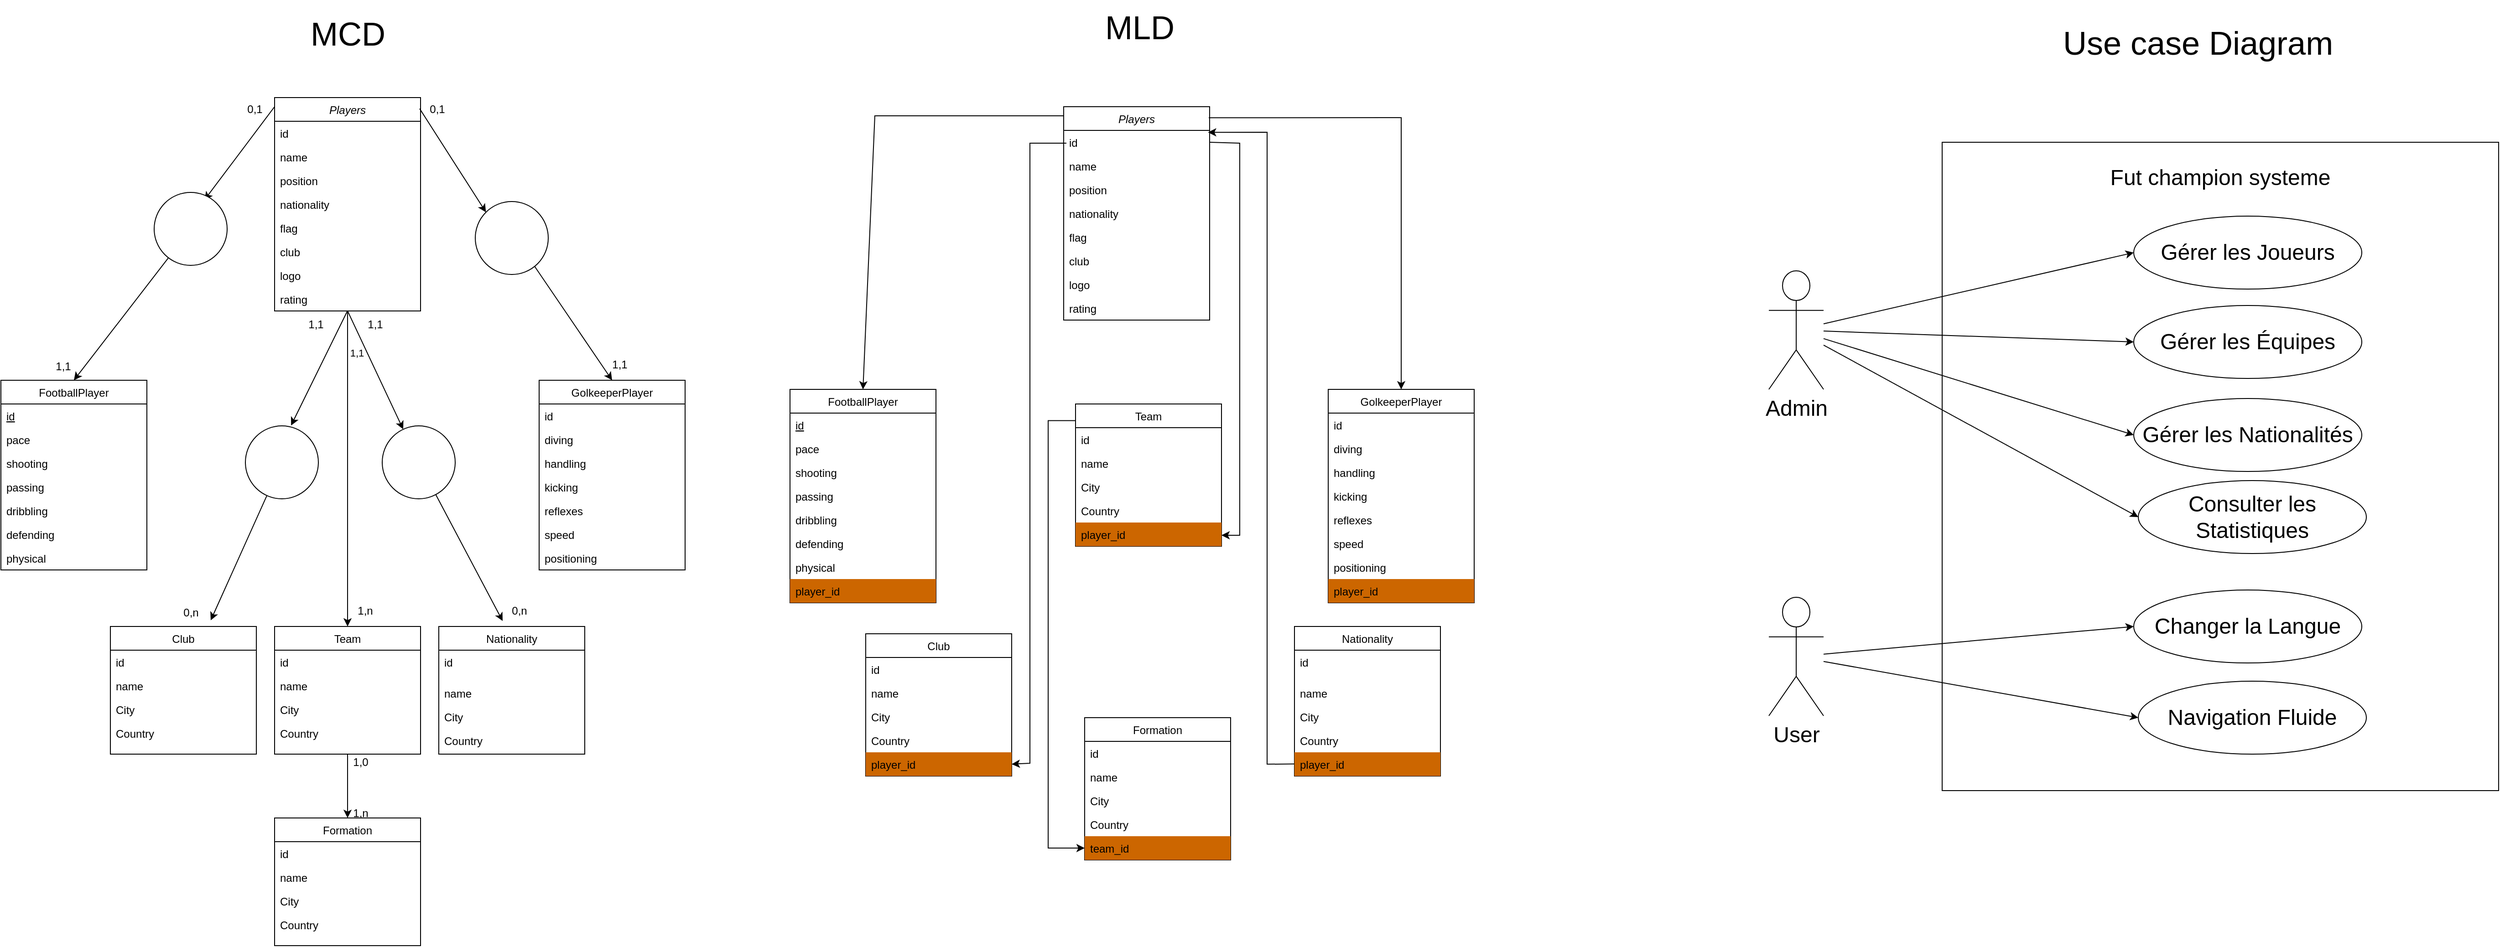<mxfile version="25.0.3" pages="3">
  <diagram id="C5RBs43oDa-KdzZeNtuy" name="Page-1">
    <mxGraphModel dx="2271" dy="844" grid="1" gridSize="10" guides="1" tooltips="1" connect="1" arrows="1" fold="1" page="1" pageScale="1" pageWidth="827" pageHeight="1169" math="0" shadow="0">
      <root>
        <mxCell id="WIyWlLk6GJQsqaUBKTNV-0" />
        <mxCell id="WIyWlLk6GJQsqaUBKTNV-1" parent="WIyWlLk6GJQsqaUBKTNV-0" />
        <mxCell id="zkfFHV4jXpPFQw0GAbJ--0" value="Players" style="swimlane;fontStyle=2;align=center;verticalAlign=top;childLayout=stackLayout;horizontal=1;startSize=26;horizontalStack=0;resizeParent=1;resizeLast=0;collapsible=1;marginBottom=0;rounded=0;shadow=0;strokeWidth=1;" parent="WIyWlLk6GJQsqaUBKTNV-1" vertex="1">
          <mxGeometry x="-488" y="110" width="160" height="234" as="geometry">
            <mxRectangle x="230" y="140" width="160" height="26" as="alternateBounds" />
          </mxGeometry>
        </mxCell>
        <mxCell id="zkfFHV4jXpPFQw0GAbJ--5" value="id" style="text;align=left;verticalAlign=top;spacingLeft=4;spacingRight=4;overflow=hidden;rotatable=0;points=[[0,0.5],[1,0.5]];portConstraint=eastwest;" parent="zkfFHV4jXpPFQw0GAbJ--0" vertex="1">
          <mxGeometry y="26" width="160" height="26" as="geometry" />
        </mxCell>
        <mxCell id="zkfFHV4jXpPFQw0GAbJ--1" value="name" style="text;align=left;verticalAlign=top;spacingLeft=4;spacingRight=4;overflow=hidden;rotatable=0;points=[[0,0.5],[1,0.5]];portConstraint=eastwest;" parent="zkfFHV4jXpPFQw0GAbJ--0" vertex="1">
          <mxGeometry y="52" width="160" height="26" as="geometry" />
        </mxCell>
        <mxCell id="J0uEEC9_eExeCqjx7-ZQ-7" value="position" style="text;align=left;verticalAlign=top;spacingLeft=4;spacingRight=4;overflow=hidden;rotatable=0;points=[[0,0.5],[1,0.5]];portConstraint=eastwest;rounded=0;shadow=0;html=0;" parent="zkfFHV4jXpPFQw0GAbJ--0" vertex="1">
          <mxGeometry y="78" width="160" height="26" as="geometry" />
        </mxCell>
        <mxCell id="zkfFHV4jXpPFQw0GAbJ--3" value="nationality" style="text;align=left;verticalAlign=top;spacingLeft=4;spacingRight=4;overflow=hidden;rotatable=0;points=[[0,0.5],[1,0.5]];portConstraint=eastwest;rounded=0;shadow=0;html=0;" parent="zkfFHV4jXpPFQw0GAbJ--0" vertex="1">
          <mxGeometry y="104" width="160" height="26" as="geometry" />
        </mxCell>
        <mxCell id="J0uEEC9_eExeCqjx7-ZQ-0" value="flag" style="text;align=left;verticalAlign=top;spacingLeft=4;spacingRight=4;overflow=hidden;rotatable=0;points=[[0,0.5],[1,0.5]];portConstraint=eastwest;rounded=0;shadow=0;html=0;" parent="zkfFHV4jXpPFQw0GAbJ--0" vertex="1">
          <mxGeometry y="130" width="160" height="26" as="geometry" />
        </mxCell>
        <mxCell id="J0uEEC9_eExeCqjx7-ZQ-6" value="club" style="text;align=left;verticalAlign=top;spacingLeft=4;spacingRight=4;overflow=hidden;rotatable=0;points=[[0,0.5],[1,0.5]];portConstraint=eastwest;rounded=0;shadow=0;html=0;" parent="zkfFHV4jXpPFQw0GAbJ--0" vertex="1">
          <mxGeometry y="156" width="160" height="26" as="geometry" />
        </mxCell>
        <mxCell id="J0uEEC9_eExeCqjx7-ZQ-5" value="logo" style="text;align=left;verticalAlign=top;spacingLeft=4;spacingRight=4;overflow=hidden;rotatable=0;points=[[0,0.5],[1,0.5]];portConstraint=eastwest;rounded=0;shadow=0;html=0;" parent="zkfFHV4jXpPFQw0GAbJ--0" vertex="1">
          <mxGeometry y="182" width="160" height="26" as="geometry" />
        </mxCell>
        <mxCell id="J0uEEC9_eExeCqjx7-ZQ-4" value="rating" style="text;align=left;verticalAlign=top;spacingLeft=4;spacingRight=4;overflow=hidden;rotatable=0;points=[[0,0.5],[1,0.5]];portConstraint=eastwest;rounded=0;shadow=0;html=0;" parent="zkfFHV4jXpPFQw0GAbJ--0" vertex="1">
          <mxGeometry y="208" width="160" height="26" as="geometry" />
        </mxCell>
        <mxCell id="zkfFHV4jXpPFQw0GAbJ--6" value="FootballPlayer" style="swimlane;fontStyle=0;align=center;verticalAlign=top;childLayout=stackLayout;horizontal=1;startSize=26;horizontalStack=0;resizeParent=1;resizeLast=0;collapsible=1;marginBottom=0;rounded=0;shadow=0;strokeWidth=1;" parent="WIyWlLk6GJQsqaUBKTNV-1" vertex="1">
          <mxGeometry x="-788" y="420" width="160" height="208" as="geometry">
            <mxRectangle x="130" y="380" width="160" height="26" as="alternateBounds" />
          </mxGeometry>
        </mxCell>
        <mxCell id="zkfFHV4jXpPFQw0GAbJ--10" value="id" style="text;align=left;verticalAlign=top;spacingLeft=4;spacingRight=4;overflow=hidden;rotatable=0;points=[[0,0.5],[1,0.5]];portConstraint=eastwest;fontStyle=4" parent="zkfFHV4jXpPFQw0GAbJ--6" vertex="1">
          <mxGeometry y="26" width="160" height="26" as="geometry" />
        </mxCell>
        <mxCell id="zkfFHV4jXpPFQw0GAbJ--7" value="pace" style="text;align=left;verticalAlign=top;spacingLeft=4;spacingRight=4;overflow=hidden;rotatable=0;points=[[0,0.5],[1,0.5]];portConstraint=eastwest;" parent="zkfFHV4jXpPFQw0GAbJ--6" vertex="1">
          <mxGeometry y="52" width="160" height="26" as="geometry" />
        </mxCell>
        <mxCell id="zkfFHV4jXpPFQw0GAbJ--8" value="shooting" style="text;align=left;verticalAlign=top;spacingLeft=4;spacingRight=4;overflow=hidden;rotatable=0;points=[[0,0.5],[1,0.5]];portConstraint=eastwest;rounded=0;shadow=0;html=0;" parent="zkfFHV4jXpPFQw0GAbJ--6" vertex="1">
          <mxGeometry y="78" width="160" height="26" as="geometry" />
        </mxCell>
        <mxCell id="zkfFHV4jXpPFQw0GAbJ--11" value="passing" style="text;align=left;verticalAlign=top;spacingLeft=4;spacingRight=4;overflow=hidden;rotatable=0;points=[[0,0.5],[1,0.5]];portConstraint=eastwest;" parent="zkfFHV4jXpPFQw0GAbJ--6" vertex="1">
          <mxGeometry y="104" width="160" height="26" as="geometry" />
        </mxCell>
        <mxCell id="J0uEEC9_eExeCqjx7-ZQ-12" value="dribbling" style="text;align=left;verticalAlign=top;spacingLeft=4;spacingRight=4;overflow=hidden;rotatable=0;points=[[0,0.5],[1,0.5]];portConstraint=eastwest;" parent="zkfFHV4jXpPFQw0GAbJ--6" vertex="1">
          <mxGeometry y="130" width="160" height="26" as="geometry" />
        </mxCell>
        <mxCell id="J0uEEC9_eExeCqjx7-ZQ-13" value="defending" style="text;align=left;verticalAlign=top;spacingLeft=4;spacingRight=4;overflow=hidden;rotatable=0;points=[[0,0.5],[1,0.5]];portConstraint=eastwest;" parent="zkfFHV4jXpPFQw0GAbJ--6" vertex="1">
          <mxGeometry y="156" width="160" height="26" as="geometry" />
        </mxCell>
        <mxCell id="J0uEEC9_eExeCqjx7-ZQ-14" value="physical" style="text;align=left;verticalAlign=top;spacingLeft=4;spacingRight=4;overflow=hidden;rotatable=0;points=[[0,0.5],[1,0.5]];portConstraint=eastwest;" parent="zkfFHV4jXpPFQw0GAbJ--6" vertex="1">
          <mxGeometry y="182" width="160" height="26" as="geometry" />
        </mxCell>
        <mxCell id="zkfFHV4jXpPFQw0GAbJ--13" value="GolkeeperPlayer" style="swimlane;fontStyle=0;align=center;verticalAlign=top;childLayout=stackLayout;horizontal=1;startSize=26;horizontalStack=0;resizeParent=1;resizeLast=0;collapsible=1;marginBottom=0;rounded=0;shadow=0;strokeWidth=1;" parent="WIyWlLk6GJQsqaUBKTNV-1" vertex="1">
          <mxGeometry x="-198" y="420" width="160" height="208" as="geometry">
            <mxRectangle x="340" y="380" width="170" height="26" as="alternateBounds" />
          </mxGeometry>
        </mxCell>
        <mxCell id="zkfFHV4jXpPFQw0GAbJ--14" value="id" style="text;align=left;verticalAlign=top;spacingLeft=4;spacingRight=4;overflow=hidden;rotatable=0;points=[[0,0.5],[1,0.5]];portConstraint=eastwest;" parent="zkfFHV4jXpPFQw0GAbJ--13" vertex="1">
          <mxGeometry y="26" width="160" height="26" as="geometry" />
        </mxCell>
        <mxCell id="J0uEEC9_eExeCqjx7-ZQ-3" value="diving" style="text;align=left;verticalAlign=top;spacingLeft=4;spacingRight=4;overflow=hidden;rotatable=0;points=[[0,0.5],[1,0.5]];portConstraint=eastwest;rounded=0;shadow=0;html=0;" parent="zkfFHV4jXpPFQw0GAbJ--13" vertex="1">
          <mxGeometry y="52" width="160" height="26" as="geometry" />
        </mxCell>
        <mxCell id="J0uEEC9_eExeCqjx7-ZQ-2" value="handling" style="text;align=left;verticalAlign=top;spacingLeft=4;spacingRight=4;overflow=hidden;rotatable=0;points=[[0,0.5],[1,0.5]];portConstraint=eastwest;rounded=0;shadow=0;html=0;" parent="zkfFHV4jXpPFQw0GAbJ--13" vertex="1">
          <mxGeometry y="78" width="160" height="26" as="geometry" />
        </mxCell>
        <mxCell id="J0uEEC9_eExeCqjx7-ZQ-1" value="kicking" style="text;align=left;verticalAlign=top;spacingLeft=4;spacingRight=4;overflow=hidden;rotatable=0;points=[[0,0.5],[1,0.5]];portConstraint=eastwest;rounded=0;shadow=0;html=0;" parent="zkfFHV4jXpPFQw0GAbJ--13" vertex="1">
          <mxGeometry y="104" width="160" height="26" as="geometry" />
        </mxCell>
        <mxCell id="J0uEEC9_eExeCqjx7-ZQ-9" value="reflexes" style="text;align=left;verticalAlign=top;spacingLeft=4;spacingRight=4;overflow=hidden;rotatable=0;points=[[0,0.5],[1,0.5]];portConstraint=eastwest;rounded=0;shadow=0;html=0;" parent="zkfFHV4jXpPFQw0GAbJ--13" vertex="1">
          <mxGeometry y="130" width="160" height="26" as="geometry" />
        </mxCell>
        <mxCell id="J0uEEC9_eExeCqjx7-ZQ-10" value="speed" style="text;align=left;verticalAlign=top;spacingLeft=4;spacingRight=4;overflow=hidden;rotatable=0;points=[[0,0.5],[1,0.5]];portConstraint=eastwest;rounded=0;shadow=0;html=0;" parent="zkfFHV4jXpPFQw0GAbJ--13" vertex="1">
          <mxGeometry y="156" width="160" height="26" as="geometry" />
        </mxCell>
        <mxCell id="J0uEEC9_eExeCqjx7-ZQ-11" value="positioning" style="text;align=left;verticalAlign=top;spacingLeft=4;spacingRight=4;overflow=hidden;rotatable=0;points=[[0,0.5],[1,0.5]];portConstraint=eastwest;rounded=0;shadow=0;html=0;" parent="zkfFHV4jXpPFQw0GAbJ--13" vertex="1">
          <mxGeometry y="182" width="160" height="26" as="geometry" />
        </mxCell>
        <mxCell id="zkfFHV4jXpPFQw0GAbJ--17" value="Club" style="swimlane;fontStyle=0;align=center;verticalAlign=top;childLayout=stackLayout;horizontal=1;startSize=26;horizontalStack=0;resizeParent=1;resizeLast=0;collapsible=1;marginBottom=0;rounded=0;shadow=0;strokeWidth=1;" parent="WIyWlLk6GJQsqaUBKTNV-1" vertex="1">
          <mxGeometry x="-668" y="690" width="160" height="140" as="geometry">
            <mxRectangle x="550" y="140" width="160" height="26" as="alternateBounds" />
          </mxGeometry>
        </mxCell>
        <mxCell id="zkfFHV4jXpPFQw0GAbJ--18" value="id" style="text;align=left;verticalAlign=top;spacingLeft=4;spacingRight=4;overflow=hidden;rotatable=0;points=[[0,0.5],[1,0.5]];portConstraint=eastwest;" parent="zkfFHV4jXpPFQw0GAbJ--17" vertex="1">
          <mxGeometry y="26" width="160" height="26" as="geometry" />
        </mxCell>
        <mxCell id="zkfFHV4jXpPFQw0GAbJ--20" value="name" style="text;align=left;verticalAlign=top;spacingLeft=4;spacingRight=4;overflow=hidden;rotatable=0;points=[[0,0.5],[1,0.5]];portConstraint=eastwest;rounded=0;shadow=0;html=0;" parent="zkfFHV4jXpPFQw0GAbJ--17" vertex="1">
          <mxGeometry y="52" width="160" height="26" as="geometry" />
        </mxCell>
        <mxCell id="zkfFHV4jXpPFQw0GAbJ--19" value="City" style="text;align=left;verticalAlign=top;spacingLeft=4;spacingRight=4;overflow=hidden;rotatable=0;points=[[0,0.5],[1,0.5]];portConstraint=eastwest;rounded=0;shadow=0;html=0;" parent="zkfFHV4jXpPFQw0GAbJ--17" vertex="1">
          <mxGeometry y="78" width="160" height="26" as="geometry" />
        </mxCell>
        <mxCell id="zkfFHV4jXpPFQw0GAbJ--22" value="Country" style="text;align=left;verticalAlign=top;spacingLeft=4;spacingRight=4;overflow=hidden;rotatable=0;points=[[0,0.5],[1,0.5]];portConstraint=eastwest;rounded=0;shadow=0;html=0;" parent="zkfFHV4jXpPFQw0GAbJ--17" vertex="1">
          <mxGeometry y="104" width="160" height="26" as="geometry" />
        </mxCell>
        <mxCell id="J0uEEC9_eExeCqjx7-ZQ-16" value="Nationality" style="swimlane;fontStyle=0;align=center;verticalAlign=top;childLayout=stackLayout;horizontal=1;startSize=26;horizontalStack=0;resizeParent=1;resizeLast=0;collapsible=1;marginBottom=0;rounded=0;shadow=0;strokeWidth=1;" parent="WIyWlLk6GJQsqaUBKTNV-1" vertex="1">
          <mxGeometry x="-308" y="690" width="160" height="140" as="geometry">
            <mxRectangle x="550" y="140" width="160" height="26" as="alternateBounds" />
          </mxGeometry>
        </mxCell>
        <mxCell id="J0uEEC9_eExeCqjx7-ZQ-17" value="id" style="text;align=left;verticalAlign=top;spacingLeft=4;spacingRight=4;overflow=hidden;rotatable=0;points=[[0,0.5],[1,0.5]];portConstraint=eastwest;" parent="J0uEEC9_eExeCqjx7-ZQ-16" vertex="1">
          <mxGeometry y="26" width="160" height="34" as="geometry" />
        </mxCell>
        <mxCell id="J0uEEC9_eExeCqjx7-ZQ-18" value="name" style="text;align=left;verticalAlign=top;spacingLeft=4;spacingRight=4;overflow=hidden;rotatable=0;points=[[0,0.5],[1,0.5]];portConstraint=eastwest;rounded=0;shadow=0;html=0;" parent="J0uEEC9_eExeCqjx7-ZQ-16" vertex="1">
          <mxGeometry y="60" width="160" height="26" as="geometry" />
        </mxCell>
        <mxCell id="J0uEEC9_eExeCqjx7-ZQ-19" value="City" style="text;align=left;verticalAlign=top;spacingLeft=4;spacingRight=4;overflow=hidden;rotatable=0;points=[[0,0.5],[1,0.5]];portConstraint=eastwest;rounded=0;shadow=0;html=0;" parent="J0uEEC9_eExeCqjx7-ZQ-16" vertex="1">
          <mxGeometry y="86" width="160" height="26" as="geometry" />
        </mxCell>
        <mxCell id="J0uEEC9_eExeCqjx7-ZQ-20" value="Country" style="text;align=left;verticalAlign=top;spacingLeft=4;spacingRight=4;overflow=hidden;rotatable=0;points=[[0,0.5],[1,0.5]];portConstraint=eastwest;rounded=0;shadow=0;html=0;" parent="J0uEEC9_eExeCqjx7-ZQ-16" vertex="1">
          <mxGeometry y="112" width="160" height="26" as="geometry" />
        </mxCell>
        <mxCell id="J0uEEC9_eExeCqjx7-ZQ-32" style="edgeStyle=orthogonalEdgeStyle;rounded=0;orthogonalLoop=1;jettySize=auto;html=1;exitX=0.5;exitY=1;exitDx=0;exitDy=0;entryX=0.5;entryY=0;entryDx=0;entryDy=0;" parent="WIyWlLk6GJQsqaUBKTNV-1" source="J0uEEC9_eExeCqjx7-ZQ-21" target="J0uEEC9_eExeCqjx7-ZQ-26" edge="1">
          <mxGeometry relative="1" as="geometry" />
        </mxCell>
        <mxCell id="J0uEEC9_eExeCqjx7-ZQ-21" value="Team" style="swimlane;fontStyle=0;align=center;verticalAlign=top;childLayout=stackLayout;horizontal=1;startSize=26;horizontalStack=0;resizeParent=1;resizeLast=0;collapsible=1;marginBottom=0;rounded=0;shadow=0;strokeWidth=1;" parent="WIyWlLk6GJQsqaUBKTNV-1" vertex="1">
          <mxGeometry x="-488" y="690" width="160" height="140" as="geometry">
            <mxRectangle x="550" y="140" width="160" height="26" as="alternateBounds" />
          </mxGeometry>
        </mxCell>
        <mxCell id="J0uEEC9_eExeCqjx7-ZQ-22" value="id" style="text;align=left;verticalAlign=top;spacingLeft=4;spacingRight=4;overflow=hidden;rotatable=0;points=[[0,0.5],[1,0.5]];portConstraint=eastwest;" parent="J0uEEC9_eExeCqjx7-ZQ-21" vertex="1">
          <mxGeometry y="26" width="160" height="26" as="geometry" />
        </mxCell>
        <mxCell id="J0uEEC9_eExeCqjx7-ZQ-23" value="name" style="text;align=left;verticalAlign=top;spacingLeft=4;spacingRight=4;overflow=hidden;rotatable=0;points=[[0,0.5],[1,0.5]];portConstraint=eastwest;rounded=0;shadow=0;html=0;" parent="J0uEEC9_eExeCqjx7-ZQ-21" vertex="1">
          <mxGeometry y="52" width="160" height="26" as="geometry" />
        </mxCell>
        <mxCell id="J0uEEC9_eExeCqjx7-ZQ-24" value="City" style="text;align=left;verticalAlign=top;spacingLeft=4;spacingRight=4;overflow=hidden;rotatable=0;points=[[0,0.5],[1,0.5]];portConstraint=eastwest;rounded=0;shadow=0;html=0;" parent="J0uEEC9_eExeCqjx7-ZQ-21" vertex="1">
          <mxGeometry y="78" width="160" height="26" as="geometry" />
        </mxCell>
        <mxCell id="J0uEEC9_eExeCqjx7-ZQ-25" value="Country" style="text;align=left;verticalAlign=top;spacingLeft=4;spacingRight=4;overflow=hidden;rotatable=0;points=[[0,0.5],[1,0.5]];portConstraint=eastwest;rounded=0;shadow=0;html=0;" parent="J0uEEC9_eExeCqjx7-ZQ-21" vertex="1">
          <mxGeometry y="104" width="160" height="26" as="geometry" />
        </mxCell>
        <mxCell id="J0uEEC9_eExeCqjx7-ZQ-26" value="Formation" style="swimlane;fontStyle=0;align=center;verticalAlign=top;childLayout=stackLayout;horizontal=1;startSize=26;horizontalStack=0;resizeParent=1;resizeLast=0;collapsible=1;marginBottom=0;rounded=0;shadow=0;strokeWidth=1;" parent="WIyWlLk6GJQsqaUBKTNV-1" vertex="1">
          <mxGeometry x="-488" y="900" width="160" height="140" as="geometry">
            <mxRectangle x="550" y="140" width="160" height="26" as="alternateBounds" />
          </mxGeometry>
        </mxCell>
        <mxCell id="J0uEEC9_eExeCqjx7-ZQ-27" value="id" style="text;align=left;verticalAlign=top;spacingLeft=4;spacingRight=4;overflow=hidden;rotatable=0;points=[[0,0.5],[1,0.5]];portConstraint=eastwest;" parent="J0uEEC9_eExeCqjx7-ZQ-26" vertex="1">
          <mxGeometry y="26" width="160" height="26" as="geometry" />
        </mxCell>
        <mxCell id="J0uEEC9_eExeCqjx7-ZQ-28" value="name" style="text;align=left;verticalAlign=top;spacingLeft=4;spacingRight=4;overflow=hidden;rotatable=0;points=[[0,0.5],[1,0.5]];portConstraint=eastwest;rounded=0;shadow=0;html=0;" parent="J0uEEC9_eExeCqjx7-ZQ-26" vertex="1">
          <mxGeometry y="52" width="160" height="26" as="geometry" />
        </mxCell>
        <mxCell id="J0uEEC9_eExeCqjx7-ZQ-29" value="City" style="text;align=left;verticalAlign=top;spacingLeft=4;spacingRight=4;overflow=hidden;rotatable=0;points=[[0,0.5],[1,0.5]];portConstraint=eastwest;rounded=0;shadow=0;html=0;" parent="J0uEEC9_eExeCqjx7-ZQ-26" vertex="1">
          <mxGeometry y="78" width="160" height="26" as="geometry" />
        </mxCell>
        <mxCell id="J0uEEC9_eExeCqjx7-ZQ-30" value="Country" style="text;align=left;verticalAlign=top;spacingLeft=4;spacingRight=4;overflow=hidden;rotatable=0;points=[[0,0.5],[1,0.5]];portConstraint=eastwest;rounded=0;shadow=0;html=0;" parent="J0uEEC9_eExeCqjx7-ZQ-26" vertex="1">
          <mxGeometry y="104" width="160" height="26" as="geometry" />
        </mxCell>
        <mxCell id="J0uEEC9_eExeCqjx7-ZQ-42" value="" style="edgeStyle=none;orthogonalLoop=1;jettySize=auto;html=1;rounded=0;exitX=0.5;exitY=1;exitDx=0;exitDy=0;entryX=0.5;entryY=0;entryDx=0;entryDy=0;" parent="WIyWlLk6GJQsqaUBKTNV-1" source="zkfFHV4jXpPFQw0GAbJ--0" target="J0uEEC9_eExeCqjx7-ZQ-21" edge="1">
          <mxGeometry width="80" relative="1" as="geometry">
            <mxPoint x="-328" y="370" as="sourcePoint" />
            <mxPoint x="-248" y="370" as="targetPoint" />
            <Array as="points">
              <mxPoint x="-408" y="500" />
            </Array>
          </mxGeometry>
        </mxCell>
        <mxCell id="J0uEEC9_eExeCqjx7-ZQ-194" value="1,1" style="edgeLabel;html=1;align=center;verticalAlign=middle;resizable=0;points=[];" parent="J0uEEC9_eExeCqjx7-ZQ-42" vertex="1" connectable="0">
          <mxGeometry x="-0.747" y="5" relative="1" as="geometry">
            <mxPoint x="5" y="2" as="offset" />
          </mxGeometry>
        </mxCell>
        <mxCell id="J0uEEC9_eExeCqjx7-ZQ-43" value="" style="edgeStyle=none;orthogonalLoop=1;jettySize=auto;html=1;rounded=0;entryX=0.5;entryY=0;entryDx=0;entryDy=0;" parent="WIyWlLk6GJQsqaUBKTNV-1" source="J0uEEC9_eExeCqjx7-ZQ-104" edge="1">
          <mxGeometry width="80" relative="1" as="geometry">
            <mxPoint x="-408" y="344" as="sourcePoint" />
            <mxPoint x="-238.0" y="684" as="targetPoint" />
            <Array as="points" />
          </mxGeometry>
        </mxCell>
        <mxCell id="J0uEEC9_eExeCqjx7-ZQ-44" value="" style="edgeStyle=none;orthogonalLoop=1;jettySize=auto;html=1;rounded=0;entryX=0.626;entryY=-0.005;entryDx=0;entryDy=0;entryPerimeter=0;" parent="WIyWlLk6GJQsqaUBKTNV-1" source="J0uEEC9_eExeCqjx7-ZQ-106" edge="1">
          <mxGeometry width="80" relative="1" as="geometry">
            <mxPoint x="-408.16" y="344" as="sourcePoint" />
            <mxPoint x="-558.0" y="683.3" as="targetPoint" />
            <Array as="points" />
          </mxGeometry>
        </mxCell>
        <mxCell id="J0uEEC9_eExeCqjx7-ZQ-45" value="" style="edgeStyle=none;orthogonalLoop=1;jettySize=auto;html=1;rounded=0;entryX=0.5;entryY=0;entryDx=0;entryDy=0;" parent="WIyWlLk6GJQsqaUBKTNV-1" target="zkfFHV4jXpPFQw0GAbJ--13" edge="1">
          <mxGeometry width="80" relative="1" as="geometry">
            <mxPoint x="-220" y="270" as="sourcePoint" />
            <mxPoint x="-388" y="710" as="targetPoint" />
            <Array as="points" />
          </mxGeometry>
        </mxCell>
        <mxCell id="J0uEEC9_eExeCqjx7-ZQ-46" value="" style="edgeStyle=none;orthogonalLoop=1;jettySize=auto;html=1;rounded=0;entryX=0.5;entryY=0;entryDx=0;entryDy=0;" parent="WIyWlLk6GJQsqaUBKTNV-1" source="J0uEEC9_eExeCqjx7-ZQ-102" target="zkfFHV4jXpPFQw0GAbJ--6" edge="1">
          <mxGeometry width="80" relative="1" as="geometry">
            <mxPoint x="-488" y="120" as="sourcePoint" />
            <mxPoint x="-548.0" y="693.3" as="targetPoint" />
            <Array as="points" />
          </mxGeometry>
        </mxCell>
        <mxCell id="J0uEEC9_eExeCqjx7-ZQ-47" value="&lt;font style=&quot;font-size: 36px;&quot;&gt;MCD&lt;/font&gt;" style="text;html=1;align=center;verticalAlign=middle;resizable=0;points=[];autosize=1;strokeColor=none;fillColor=none;" parent="WIyWlLk6GJQsqaUBKTNV-1" vertex="1">
          <mxGeometry x="-463" y="10" width="110" height="60" as="geometry" />
        </mxCell>
        <mxCell id="J0uEEC9_eExeCqjx7-ZQ-48" value="Players" style="swimlane;fontStyle=2;align=center;verticalAlign=top;childLayout=stackLayout;horizontal=1;startSize=26;horizontalStack=0;resizeParent=1;resizeLast=0;collapsible=1;marginBottom=0;rounded=0;shadow=0;strokeWidth=1;" parent="WIyWlLk6GJQsqaUBKTNV-1" vertex="1">
          <mxGeometry x="377" y="120" width="160" height="234" as="geometry">
            <mxRectangle x="230" y="140" width="160" height="26" as="alternateBounds" />
          </mxGeometry>
        </mxCell>
        <mxCell id="J0uEEC9_eExeCqjx7-ZQ-49" value="id" style="text;align=left;verticalAlign=top;spacingLeft=4;spacingRight=4;overflow=hidden;rotatable=0;points=[[0,0.5],[1,0.5]];portConstraint=eastwest;" parent="J0uEEC9_eExeCqjx7-ZQ-48" vertex="1">
          <mxGeometry y="26" width="160" height="26" as="geometry" />
        </mxCell>
        <mxCell id="J0uEEC9_eExeCqjx7-ZQ-50" value="name" style="text;align=left;verticalAlign=top;spacingLeft=4;spacingRight=4;overflow=hidden;rotatable=0;points=[[0,0.5],[1,0.5]];portConstraint=eastwest;" parent="J0uEEC9_eExeCqjx7-ZQ-48" vertex="1">
          <mxGeometry y="52" width="160" height="26" as="geometry" />
        </mxCell>
        <mxCell id="J0uEEC9_eExeCqjx7-ZQ-51" value="position" style="text;align=left;verticalAlign=top;spacingLeft=4;spacingRight=4;overflow=hidden;rotatable=0;points=[[0,0.5],[1,0.5]];portConstraint=eastwest;rounded=0;shadow=0;html=0;" parent="J0uEEC9_eExeCqjx7-ZQ-48" vertex="1">
          <mxGeometry y="78" width="160" height="26" as="geometry" />
        </mxCell>
        <mxCell id="J0uEEC9_eExeCqjx7-ZQ-52" value="nationality" style="text;align=left;verticalAlign=top;spacingLeft=4;spacingRight=4;overflow=hidden;rotatable=0;points=[[0,0.5],[1,0.5]];portConstraint=eastwest;rounded=0;shadow=0;html=0;" parent="J0uEEC9_eExeCqjx7-ZQ-48" vertex="1">
          <mxGeometry y="104" width="160" height="26" as="geometry" />
        </mxCell>
        <mxCell id="J0uEEC9_eExeCqjx7-ZQ-53" value="flag" style="text;align=left;verticalAlign=top;spacingLeft=4;spacingRight=4;overflow=hidden;rotatable=0;points=[[0,0.5],[1,0.5]];portConstraint=eastwest;rounded=0;shadow=0;html=0;" parent="J0uEEC9_eExeCqjx7-ZQ-48" vertex="1">
          <mxGeometry y="130" width="160" height="26" as="geometry" />
        </mxCell>
        <mxCell id="J0uEEC9_eExeCqjx7-ZQ-54" value="club" style="text;align=left;verticalAlign=top;spacingLeft=4;spacingRight=4;overflow=hidden;rotatable=0;points=[[0,0.5],[1,0.5]];portConstraint=eastwest;rounded=0;shadow=0;html=0;" parent="J0uEEC9_eExeCqjx7-ZQ-48" vertex="1">
          <mxGeometry y="156" width="160" height="26" as="geometry" />
        </mxCell>
        <mxCell id="J0uEEC9_eExeCqjx7-ZQ-55" value="logo" style="text;align=left;verticalAlign=top;spacingLeft=4;spacingRight=4;overflow=hidden;rotatable=0;points=[[0,0.5],[1,0.5]];portConstraint=eastwest;rounded=0;shadow=0;html=0;" parent="J0uEEC9_eExeCqjx7-ZQ-48" vertex="1">
          <mxGeometry y="182" width="160" height="26" as="geometry" />
        </mxCell>
        <mxCell id="J0uEEC9_eExeCqjx7-ZQ-56" value="rating" style="text;align=left;verticalAlign=top;spacingLeft=4;spacingRight=4;overflow=hidden;rotatable=0;points=[[0,0.5],[1,0.5]];portConstraint=eastwest;rounded=0;shadow=0;html=0;" parent="J0uEEC9_eExeCqjx7-ZQ-48" vertex="1">
          <mxGeometry y="208" width="160" height="26" as="geometry" />
        </mxCell>
        <mxCell id="J0uEEC9_eExeCqjx7-ZQ-57" value="FootballPlayer" style="swimlane;fontStyle=0;align=center;verticalAlign=top;childLayout=stackLayout;horizontal=1;startSize=26;horizontalStack=0;resizeParent=1;resizeLast=0;collapsible=1;marginBottom=0;rounded=0;shadow=0;strokeWidth=1;" parent="WIyWlLk6GJQsqaUBKTNV-1" vertex="1">
          <mxGeometry x="77" y="430" width="160" height="234" as="geometry">
            <mxRectangle x="130" y="380" width="160" height="26" as="alternateBounds" />
          </mxGeometry>
        </mxCell>
        <mxCell id="J0uEEC9_eExeCqjx7-ZQ-58" value="id" style="text;align=left;verticalAlign=top;spacingLeft=4;spacingRight=4;overflow=hidden;rotatable=0;points=[[0,0.5],[1,0.5]];portConstraint=eastwest;fontStyle=4" parent="J0uEEC9_eExeCqjx7-ZQ-57" vertex="1">
          <mxGeometry y="26" width="160" height="26" as="geometry" />
        </mxCell>
        <mxCell id="J0uEEC9_eExeCqjx7-ZQ-59" value="pace" style="text;align=left;verticalAlign=top;spacingLeft=4;spacingRight=4;overflow=hidden;rotatable=0;points=[[0,0.5],[1,0.5]];portConstraint=eastwest;" parent="J0uEEC9_eExeCqjx7-ZQ-57" vertex="1">
          <mxGeometry y="52" width="160" height="26" as="geometry" />
        </mxCell>
        <mxCell id="J0uEEC9_eExeCqjx7-ZQ-60" value="shooting" style="text;align=left;verticalAlign=top;spacingLeft=4;spacingRight=4;overflow=hidden;rotatable=0;points=[[0,0.5],[1,0.5]];portConstraint=eastwest;rounded=0;shadow=0;html=0;" parent="J0uEEC9_eExeCqjx7-ZQ-57" vertex="1">
          <mxGeometry y="78" width="160" height="26" as="geometry" />
        </mxCell>
        <mxCell id="J0uEEC9_eExeCqjx7-ZQ-61" value="passing" style="text;align=left;verticalAlign=top;spacingLeft=4;spacingRight=4;overflow=hidden;rotatable=0;points=[[0,0.5],[1,0.5]];portConstraint=eastwest;" parent="J0uEEC9_eExeCqjx7-ZQ-57" vertex="1">
          <mxGeometry y="104" width="160" height="26" as="geometry" />
        </mxCell>
        <mxCell id="J0uEEC9_eExeCqjx7-ZQ-62" value="dribbling" style="text;align=left;verticalAlign=top;spacingLeft=4;spacingRight=4;overflow=hidden;rotatable=0;points=[[0,0.5],[1,0.5]];portConstraint=eastwest;" parent="J0uEEC9_eExeCqjx7-ZQ-57" vertex="1">
          <mxGeometry y="130" width="160" height="26" as="geometry" />
        </mxCell>
        <mxCell id="J0uEEC9_eExeCqjx7-ZQ-63" value="defending" style="text;align=left;verticalAlign=top;spacingLeft=4;spacingRight=4;overflow=hidden;rotatable=0;points=[[0,0.5],[1,0.5]];portConstraint=eastwest;" parent="J0uEEC9_eExeCqjx7-ZQ-57" vertex="1">
          <mxGeometry y="156" width="160" height="26" as="geometry" />
        </mxCell>
        <mxCell id="J0uEEC9_eExeCqjx7-ZQ-64" value="physical" style="text;align=left;verticalAlign=top;spacingLeft=4;spacingRight=4;overflow=hidden;rotatable=0;points=[[0,0.5],[1,0.5]];portConstraint=eastwest;" parent="J0uEEC9_eExeCqjx7-ZQ-57" vertex="1">
          <mxGeometry y="182" width="160" height="26" as="geometry" />
        </mxCell>
        <mxCell id="J0uEEC9_eExeCqjx7-ZQ-117" value="player_id" style="text;align=left;verticalAlign=top;spacingLeft=4;spacingRight=4;overflow=hidden;rotatable=0;points=[[0,0.5],[1,0.5]];portConstraint=eastwest;rounded=0;shadow=0;html=0;fillColor=#CC6600;" parent="J0uEEC9_eExeCqjx7-ZQ-57" vertex="1">
          <mxGeometry y="208" width="160" height="26" as="geometry" />
        </mxCell>
        <mxCell id="J0uEEC9_eExeCqjx7-ZQ-65" value="GolkeeperPlayer" style="swimlane;fontStyle=0;align=center;verticalAlign=top;childLayout=stackLayout;horizontal=1;startSize=26;horizontalStack=0;resizeParent=1;resizeLast=0;collapsible=1;marginBottom=0;rounded=0;shadow=0;strokeWidth=1;" parent="WIyWlLk6GJQsqaUBKTNV-1" vertex="1">
          <mxGeometry x="667" y="430" width="160" height="234" as="geometry">
            <mxRectangle x="340" y="380" width="170" height="26" as="alternateBounds" />
          </mxGeometry>
        </mxCell>
        <mxCell id="J0uEEC9_eExeCqjx7-ZQ-66" value="id" style="text;align=left;verticalAlign=top;spacingLeft=4;spacingRight=4;overflow=hidden;rotatable=0;points=[[0,0.5],[1,0.5]];portConstraint=eastwest;" parent="J0uEEC9_eExeCqjx7-ZQ-65" vertex="1">
          <mxGeometry y="26" width="160" height="26" as="geometry" />
        </mxCell>
        <mxCell id="J0uEEC9_eExeCqjx7-ZQ-67" value="diving" style="text;align=left;verticalAlign=top;spacingLeft=4;spacingRight=4;overflow=hidden;rotatable=0;points=[[0,0.5],[1,0.5]];portConstraint=eastwest;rounded=0;shadow=0;html=0;" parent="J0uEEC9_eExeCqjx7-ZQ-65" vertex="1">
          <mxGeometry y="52" width="160" height="26" as="geometry" />
        </mxCell>
        <mxCell id="J0uEEC9_eExeCqjx7-ZQ-68" value="handling" style="text;align=left;verticalAlign=top;spacingLeft=4;spacingRight=4;overflow=hidden;rotatable=0;points=[[0,0.5],[1,0.5]];portConstraint=eastwest;rounded=0;shadow=0;html=0;" parent="J0uEEC9_eExeCqjx7-ZQ-65" vertex="1">
          <mxGeometry y="78" width="160" height="26" as="geometry" />
        </mxCell>
        <mxCell id="J0uEEC9_eExeCqjx7-ZQ-69" value="kicking" style="text;align=left;verticalAlign=top;spacingLeft=4;spacingRight=4;overflow=hidden;rotatable=0;points=[[0,0.5],[1,0.5]];portConstraint=eastwest;rounded=0;shadow=0;html=0;" parent="J0uEEC9_eExeCqjx7-ZQ-65" vertex="1">
          <mxGeometry y="104" width="160" height="26" as="geometry" />
        </mxCell>
        <mxCell id="J0uEEC9_eExeCqjx7-ZQ-70" value="reflexes" style="text;align=left;verticalAlign=top;spacingLeft=4;spacingRight=4;overflow=hidden;rotatable=0;points=[[0,0.5],[1,0.5]];portConstraint=eastwest;rounded=0;shadow=0;html=0;" parent="J0uEEC9_eExeCqjx7-ZQ-65" vertex="1">
          <mxGeometry y="130" width="160" height="26" as="geometry" />
        </mxCell>
        <mxCell id="J0uEEC9_eExeCqjx7-ZQ-71" value="speed" style="text;align=left;verticalAlign=top;spacingLeft=4;spacingRight=4;overflow=hidden;rotatable=0;points=[[0,0.5],[1,0.5]];portConstraint=eastwest;rounded=0;shadow=0;html=0;" parent="J0uEEC9_eExeCqjx7-ZQ-65" vertex="1">
          <mxGeometry y="156" width="160" height="26" as="geometry" />
        </mxCell>
        <mxCell id="J0uEEC9_eExeCqjx7-ZQ-72" value="positioning" style="text;align=left;verticalAlign=top;spacingLeft=4;spacingRight=4;overflow=hidden;rotatable=0;points=[[0,0.5],[1,0.5]];portConstraint=eastwest;rounded=0;shadow=0;html=0;" parent="J0uEEC9_eExeCqjx7-ZQ-65" vertex="1">
          <mxGeometry y="182" width="160" height="26" as="geometry" />
        </mxCell>
        <mxCell id="J0uEEC9_eExeCqjx7-ZQ-115" value="player_id" style="text;align=left;verticalAlign=top;spacingLeft=4;spacingRight=4;overflow=hidden;rotatable=0;points=[[0,0.5],[1,0.5]];portConstraint=eastwest;rounded=0;shadow=0;html=0;fillColor=#CC6600;" parent="J0uEEC9_eExeCqjx7-ZQ-65" vertex="1">
          <mxGeometry y="208" width="160" height="26" as="geometry" />
        </mxCell>
        <mxCell id="J0uEEC9_eExeCqjx7-ZQ-73" value="Club" style="swimlane;fontStyle=0;align=center;verticalAlign=top;childLayout=stackLayout;horizontal=1;startSize=26;horizontalStack=0;resizeParent=1;resizeLast=0;collapsible=1;marginBottom=0;rounded=0;shadow=0;strokeWidth=1;" parent="WIyWlLk6GJQsqaUBKTNV-1" vertex="1">
          <mxGeometry x="160" y="698" width="160" height="156" as="geometry">
            <mxRectangle x="550" y="140" width="160" height="26" as="alternateBounds" />
          </mxGeometry>
        </mxCell>
        <mxCell id="J0uEEC9_eExeCqjx7-ZQ-74" value="id" style="text;align=left;verticalAlign=top;spacingLeft=4;spacingRight=4;overflow=hidden;rotatable=0;points=[[0,0.5],[1,0.5]];portConstraint=eastwest;" parent="J0uEEC9_eExeCqjx7-ZQ-73" vertex="1">
          <mxGeometry y="26" width="160" height="26" as="geometry" />
        </mxCell>
        <mxCell id="J0uEEC9_eExeCqjx7-ZQ-75" value="name" style="text;align=left;verticalAlign=top;spacingLeft=4;spacingRight=4;overflow=hidden;rotatable=0;points=[[0,0.5],[1,0.5]];portConstraint=eastwest;rounded=0;shadow=0;html=0;" parent="J0uEEC9_eExeCqjx7-ZQ-73" vertex="1">
          <mxGeometry y="52" width="160" height="26" as="geometry" />
        </mxCell>
        <mxCell id="J0uEEC9_eExeCqjx7-ZQ-76" value="City" style="text;align=left;verticalAlign=top;spacingLeft=4;spacingRight=4;overflow=hidden;rotatable=0;points=[[0,0.5],[1,0.5]];portConstraint=eastwest;rounded=0;shadow=0;html=0;" parent="J0uEEC9_eExeCqjx7-ZQ-73" vertex="1">
          <mxGeometry y="78" width="160" height="26" as="geometry" />
        </mxCell>
        <mxCell id="J0uEEC9_eExeCqjx7-ZQ-77" value="Country" style="text;align=left;verticalAlign=top;spacingLeft=4;spacingRight=4;overflow=hidden;rotatable=0;points=[[0,0.5],[1,0.5]];portConstraint=eastwest;rounded=0;shadow=0;html=0;" parent="J0uEEC9_eExeCqjx7-ZQ-73" vertex="1">
          <mxGeometry y="104" width="160" height="26" as="geometry" />
        </mxCell>
        <mxCell id="J0uEEC9_eExeCqjx7-ZQ-114" value="player_id" style="text;align=left;verticalAlign=top;spacingLeft=4;spacingRight=4;overflow=hidden;rotatable=0;points=[[0,0.5],[1,0.5]];portConstraint=eastwest;rounded=0;shadow=0;html=0;fillColor=#CC6600;" parent="J0uEEC9_eExeCqjx7-ZQ-73" vertex="1">
          <mxGeometry y="130" width="160" height="26" as="geometry" />
        </mxCell>
        <mxCell id="J0uEEC9_eExeCqjx7-ZQ-78" value="Nationality" style="swimlane;fontStyle=0;align=center;verticalAlign=top;childLayout=stackLayout;horizontal=1;startSize=26;horizontalStack=0;resizeParent=1;resizeLast=0;collapsible=1;marginBottom=0;rounded=0;shadow=0;strokeWidth=1;" parent="WIyWlLk6GJQsqaUBKTNV-1" vertex="1">
          <mxGeometry x="630" y="690" width="160" height="164" as="geometry">
            <mxRectangle x="550" y="140" width="160" height="26" as="alternateBounds" />
          </mxGeometry>
        </mxCell>
        <mxCell id="J0uEEC9_eExeCqjx7-ZQ-79" value="id" style="text;align=left;verticalAlign=top;spacingLeft=4;spacingRight=4;overflow=hidden;rotatable=0;points=[[0,0.5],[1,0.5]];portConstraint=eastwest;" parent="J0uEEC9_eExeCqjx7-ZQ-78" vertex="1">
          <mxGeometry y="26" width="160" height="34" as="geometry" />
        </mxCell>
        <mxCell id="J0uEEC9_eExeCqjx7-ZQ-80" value="name" style="text;align=left;verticalAlign=top;spacingLeft=4;spacingRight=4;overflow=hidden;rotatable=0;points=[[0,0.5],[1,0.5]];portConstraint=eastwest;rounded=0;shadow=0;html=0;" parent="J0uEEC9_eExeCqjx7-ZQ-78" vertex="1">
          <mxGeometry y="60" width="160" height="26" as="geometry" />
        </mxCell>
        <mxCell id="J0uEEC9_eExeCqjx7-ZQ-81" value="City" style="text;align=left;verticalAlign=top;spacingLeft=4;spacingRight=4;overflow=hidden;rotatable=0;points=[[0,0.5],[1,0.5]];portConstraint=eastwest;rounded=0;shadow=0;html=0;" parent="J0uEEC9_eExeCqjx7-ZQ-78" vertex="1">
          <mxGeometry y="86" width="160" height="26" as="geometry" />
        </mxCell>
        <mxCell id="J0uEEC9_eExeCqjx7-ZQ-82" value="Country" style="text;align=left;verticalAlign=top;spacingLeft=4;spacingRight=4;overflow=hidden;rotatable=0;points=[[0,0.5],[1,0.5]];portConstraint=eastwest;rounded=0;shadow=0;html=0;" parent="J0uEEC9_eExeCqjx7-ZQ-78" vertex="1">
          <mxGeometry y="112" width="160" height="26" as="geometry" />
        </mxCell>
        <mxCell id="J0uEEC9_eExeCqjx7-ZQ-111" value="player_id" style="text;align=left;verticalAlign=top;spacingLeft=4;spacingRight=4;overflow=hidden;rotatable=0;points=[[0,0.5],[1,0.5]];portConstraint=eastwest;rounded=0;shadow=0;html=0;fillColor=#CC6600;" parent="J0uEEC9_eExeCqjx7-ZQ-78" vertex="1">
          <mxGeometry y="138" width="160" height="26" as="geometry" />
        </mxCell>
        <mxCell id="J0uEEC9_eExeCqjx7-ZQ-83" style="edgeStyle=orthogonalEdgeStyle;rounded=0;orthogonalLoop=1;jettySize=auto;html=1;exitX=0.038;exitY=0.117;exitDx=0;exitDy=0;exitPerimeter=0;entryX=0;entryY=0.5;entryDx=0;entryDy=0;" parent="WIyWlLk6GJQsqaUBKTNV-1" source="J0uEEC9_eExeCqjx7-ZQ-84" target="J0uEEC9_eExeCqjx7-ZQ-119" edge="1">
          <mxGeometry relative="1" as="geometry">
            <mxPoint x="360" y="720" as="sourcePoint" />
            <mxPoint x="370" y="940" as="targetPoint" />
            <Array as="points">
              <mxPoint x="360" y="464" />
              <mxPoint x="360" y="933" />
            </Array>
          </mxGeometry>
        </mxCell>
        <mxCell id="J0uEEC9_eExeCqjx7-ZQ-84" value="Team" style="swimlane;fontStyle=0;align=center;verticalAlign=top;childLayout=stackLayout;horizontal=1;startSize=26;horizontalStack=0;resizeParent=1;resizeLast=0;collapsible=1;marginBottom=0;rounded=0;shadow=0;strokeWidth=1;" parent="WIyWlLk6GJQsqaUBKTNV-1" vertex="1">
          <mxGeometry x="390" y="446" width="160" height="156" as="geometry">
            <mxRectangle x="550" y="140" width="160" height="26" as="alternateBounds" />
          </mxGeometry>
        </mxCell>
        <mxCell id="J0uEEC9_eExeCqjx7-ZQ-85" value="id" style="text;align=left;verticalAlign=top;spacingLeft=4;spacingRight=4;overflow=hidden;rotatable=0;points=[[0,0.5],[1,0.5]];portConstraint=eastwest;" parent="J0uEEC9_eExeCqjx7-ZQ-84" vertex="1">
          <mxGeometry y="26" width="160" height="26" as="geometry" />
        </mxCell>
        <mxCell id="J0uEEC9_eExeCqjx7-ZQ-86" value="name" style="text;align=left;verticalAlign=top;spacingLeft=4;spacingRight=4;overflow=hidden;rotatable=0;points=[[0,0.5],[1,0.5]];portConstraint=eastwest;rounded=0;shadow=0;html=0;" parent="J0uEEC9_eExeCqjx7-ZQ-84" vertex="1">
          <mxGeometry y="52" width="160" height="26" as="geometry" />
        </mxCell>
        <mxCell id="J0uEEC9_eExeCqjx7-ZQ-87" value="City" style="text;align=left;verticalAlign=top;spacingLeft=4;spacingRight=4;overflow=hidden;rotatable=0;points=[[0,0.5],[1,0.5]];portConstraint=eastwest;rounded=0;shadow=0;html=0;" parent="J0uEEC9_eExeCqjx7-ZQ-84" vertex="1">
          <mxGeometry y="78" width="160" height="26" as="geometry" />
        </mxCell>
        <mxCell id="J0uEEC9_eExeCqjx7-ZQ-88" value="Country" style="text;align=left;verticalAlign=top;spacingLeft=4;spacingRight=4;overflow=hidden;rotatable=0;points=[[0,0.5],[1,0.5]];portConstraint=eastwest;rounded=0;shadow=0;html=0;" parent="J0uEEC9_eExeCqjx7-ZQ-84" vertex="1">
          <mxGeometry y="104" width="160" height="26" as="geometry" />
        </mxCell>
        <mxCell id="J0uEEC9_eExeCqjx7-ZQ-113" value="player_id" style="text;align=left;verticalAlign=top;spacingLeft=4;spacingRight=4;overflow=hidden;rotatable=0;points=[[0,0.5],[1,0.5]];portConstraint=eastwest;rounded=0;shadow=0;html=0;fillColor=#CC6600;" parent="J0uEEC9_eExeCqjx7-ZQ-84" vertex="1">
          <mxGeometry y="130" width="160" height="26" as="geometry" />
        </mxCell>
        <mxCell id="J0uEEC9_eExeCqjx7-ZQ-89" value="Formation" style="swimlane;fontStyle=0;align=center;verticalAlign=top;childLayout=stackLayout;horizontal=1;startSize=26;horizontalStack=0;resizeParent=1;resizeLast=0;collapsible=1;marginBottom=0;rounded=0;shadow=0;strokeWidth=1;" parent="WIyWlLk6GJQsqaUBKTNV-1" vertex="1">
          <mxGeometry x="400" y="790" width="160" height="156" as="geometry">
            <mxRectangle x="550" y="140" width="160" height="26" as="alternateBounds" />
          </mxGeometry>
        </mxCell>
        <mxCell id="J0uEEC9_eExeCqjx7-ZQ-90" value="id" style="text;align=left;verticalAlign=top;spacingLeft=4;spacingRight=4;overflow=hidden;rotatable=0;points=[[0,0.5],[1,0.5]];portConstraint=eastwest;" parent="J0uEEC9_eExeCqjx7-ZQ-89" vertex="1">
          <mxGeometry y="26" width="160" height="26" as="geometry" />
        </mxCell>
        <mxCell id="J0uEEC9_eExeCqjx7-ZQ-91" value="name" style="text;align=left;verticalAlign=top;spacingLeft=4;spacingRight=4;overflow=hidden;rotatable=0;points=[[0,0.5],[1,0.5]];portConstraint=eastwest;rounded=0;shadow=0;html=0;" parent="J0uEEC9_eExeCqjx7-ZQ-89" vertex="1">
          <mxGeometry y="52" width="160" height="26" as="geometry" />
        </mxCell>
        <mxCell id="J0uEEC9_eExeCqjx7-ZQ-92" value="City" style="text;align=left;verticalAlign=top;spacingLeft=4;spacingRight=4;overflow=hidden;rotatable=0;points=[[0,0.5],[1,0.5]];portConstraint=eastwest;rounded=0;shadow=0;html=0;" parent="J0uEEC9_eExeCqjx7-ZQ-89" vertex="1">
          <mxGeometry y="78" width="160" height="26" as="geometry" />
        </mxCell>
        <mxCell id="J0uEEC9_eExeCqjx7-ZQ-93" value="Country" style="text;align=left;verticalAlign=top;spacingLeft=4;spacingRight=4;overflow=hidden;rotatable=0;points=[[0,0.5],[1,0.5]];portConstraint=eastwest;rounded=0;shadow=0;html=0;" parent="J0uEEC9_eExeCqjx7-ZQ-89" vertex="1">
          <mxGeometry y="104" width="160" height="26" as="geometry" />
        </mxCell>
        <mxCell id="J0uEEC9_eExeCqjx7-ZQ-119" value="team_id" style="text;align=left;verticalAlign=top;spacingLeft=4;spacingRight=4;overflow=hidden;rotatable=0;points=[[0,0.5],[1,0.5]];portConstraint=eastwest;rounded=0;shadow=0;html=0;fillColor=#CC6600;" parent="J0uEEC9_eExeCqjx7-ZQ-89" vertex="1">
          <mxGeometry y="130" width="160" height="26" as="geometry" />
        </mxCell>
        <mxCell id="J0uEEC9_eExeCqjx7-ZQ-94" value="" style="edgeStyle=none;orthogonalLoop=1;jettySize=auto;html=1;rounded=0;exitX=1;exitY=0.5;exitDx=0;exitDy=0;" parent="WIyWlLk6GJQsqaUBKTNV-1" source="J0uEEC9_eExeCqjx7-ZQ-49" edge="1">
          <mxGeometry width="80" relative="1" as="geometry">
            <mxPoint x="537" y="380" as="sourcePoint" />
            <mxPoint x="550" y="590" as="targetPoint" />
            <Array as="points">
              <mxPoint x="570" y="160" />
              <mxPoint x="570" y="590" />
            </Array>
          </mxGeometry>
        </mxCell>
        <mxCell id="J0uEEC9_eExeCqjx7-ZQ-96" value="" style="edgeStyle=none;orthogonalLoop=1;jettySize=auto;html=1;rounded=0;entryX=1;entryY=0.5;entryDx=0;entryDy=0;" parent="WIyWlLk6GJQsqaUBKTNV-1" target="J0uEEC9_eExeCqjx7-ZQ-114" edge="1">
          <mxGeometry width="80" relative="1" as="geometry">
            <mxPoint x="380" y="160" as="sourcePoint" />
            <mxPoint x="307.0" y="693.3" as="targetPoint" />
            <Array as="points">
              <mxPoint x="340" y="160" />
              <mxPoint x="340" y="360" />
              <mxPoint x="340" y="840" />
            </Array>
          </mxGeometry>
        </mxCell>
        <mxCell id="J0uEEC9_eExeCqjx7-ZQ-97" value="" style="edgeStyle=none;orthogonalLoop=1;jettySize=auto;html=1;rounded=0;exitX=0.994;exitY=0.052;exitDx=0;exitDy=0;entryX=0.5;entryY=0;entryDx=0;entryDy=0;exitPerimeter=0;" parent="WIyWlLk6GJQsqaUBKTNV-1" source="J0uEEC9_eExeCqjx7-ZQ-48" target="J0uEEC9_eExeCqjx7-ZQ-65" edge="1">
          <mxGeometry width="80" relative="1" as="geometry">
            <mxPoint x="477" y="374" as="sourcePoint" />
            <mxPoint x="477" y="720" as="targetPoint" />
            <Array as="points">
              <mxPoint x="747" y="132" />
            </Array>
          </mxGeometry>
        </mxCell>
        <mxCell id="J0uEEC9_eExeCqjx7-ZQ-98" value="" style="edgeStyle=none;orthogonalLoop=1;jettySize=auto;html=1;rounded=0;entryX=0.5;entryY=0;entryDx=0;entryDy=0;" parent="WIyWlLk6GJQsqaUBKTNV-1" target="J0uEEC9_eExeCqjx7-ZQ-57" edge="1">
          <mxGeometry width="80" relative="1" as="geometry">
            <mxPoint x="377" y="130" as="sourcePoint" />
            <mxPoint x="317.0" y="703.3" as="targetPoint" />
            <Array as="points">
              <mxPoint x="170" y="130" />
            </Array>
          </mxGeometry>
        </mxCell>
        <mxCell id="J0uEEC9_eExeCqjx7-ZQ-99" value="&lt;font style=&quot;font-size: 36px;&quot;&gt;MLD&lt;/font&gt;" style="text;html=1;align=center;verticalAlign=middle;resizable=0;points=[];autosize=1;strokeColor=none;fillColor=none;" parent="WIyWlLk6GJQsqaUBKTNV-1" vertex="1">
          <mxGeometry x="410" y="3" width="100" height="60" as="geometry" />
        </mxCell>
        <mxCell id="J0uEEC9_eExeCqjx7-ZQ-101" value="" style="edgeStyle=none;orthogonalLoop=1;jettySize=auto;html=1;rounded=0;exitX=0.994;exitY=0.052;exitDx=0;exitDy=0;entryX=0;entryY=0;entryDx=0;entryDy=0;exitPerimeter=0;" parent="WIyWlLk6GJQsqaUBKTNV-1" source="zkfFHV4jXpPFQw0GAbJ--0" target="J0uEEC9_eExeCqjx7-ZQ-100" edge="1">
          <mxGeometry width="80" relative="1" as="geometry">
            <mxPoint x="-329" y="122" as="sourcePoint" />
            <mxPoint x="-118" y="420" as="targetPoint" />
            <Array as="points" />
          </mxGeometry>
        </mxCell>
        <mxCell id="J0uEEC9_eExeCqjx7-ZQ-100" value="" style="ellipse;whiteSpace=wrap;html=1;" parent="WIyWlLk6GJQsqaUBKTNV-1" vertex="1">
          <mxGeometry x="-268" y="224" width="80" height="80" as="geometry" />
        </mxCell>
        <mxCell id="J0uEEC9_eExeCqjx7-ZQ-103" value="" style="edgeStyle=none;orthogonalLoop=1;jettySize=auto;html=1;rounded=0;entryX=0.689;entryY=0.104;entryDx=0;entryDy=0;entryPerimeter=0;" parent="WIyWlLk6GJQsqaUBKTNV-1" target="J0uEEC9_eExeCqjx7-ZQ-102" edge="1">
          <mxGeometry width="80" relative="1" as="geometry">
            <mxPoint x="-488" y="120" as="sourcePoint" />
            <mxPoint x="-708" y="420" as="targetPoint" />
            <Array as="points" />
          </mxGeometry>
        </mxCell>
        <mxCell id="J0uEEC9_eExeCqjx7-ZQ-102" value="" style="ellipse;whiteSpace=wrap;html=1;" parent="WIyWlLk6GJQsqaUBKTNV-1" vertex="1">
          <mxGeometry x="-620" y="214" width="80" height="80" as="geometry" />
        </mxCell>
        <mxCell id="J0uEEC9_eExeCqjx7-ZQ-105" value="" style="edgeStyle=none;orthogonalLoop=1;jettySize=auto;html=1;rounded=0;" parent="WIyWlLk6GJQsqaUBKTNV-1" target="J0uEEC9_eExeCqjx7-ZQ-104" edge="1">
          <mxGeometry width="80" relative="1" as="geometry">
            <mxPoint x="-408" y="344" as="sourcePoint" />
            <mxPoint x="-238.0" y="684" as="targetPoint" />
            <Array as="points" />
          </mxGeometry>
        </mxCell>
        <mxCell id="J0uEEC9_eExeCqjx7-ZQ-104" value="" style="ellipse;whiteSpace=wrap;html=1;" parent="WIyWlLk6GJQsqaUBKTNV-1" vertex="1">
          <mxGeometry x="-370" y="470" width="80" height="80" as="geometry" />
        </mxCell>
        <mxCell id="J0uEEC9_eExeCqjx7-ZQ-107" value="" style="edgeStyle=none;orthogonalLoop=1;jettySize=auto;html=1;rounded=0;entryX=0.626;entryY=-0.005;entryDx=0;entryDy=0;entryPerimeter=0;" parent="WIyWlLk6GJQsqaUBKTNV-1" target="J0uEEC9_eExeCqjx7-ZQ-106" edge="1">
          <mxGeometry width="80" relative="1" as="geometry">
            <mxPoint x="-408.16" y="344" as="sourcePoint" />
            <mxPoint x="-558.0" y="683.3" as="targetPoint" />
            <Array as="points" />
          </mxGeometry>
        </mxCell>
        <mxCell id="J0uEEC9_eExeCqjx7-ZQ-106" value="" style="ellipse;whiteSpace=wrap;html=1;" parent="WIyWlLk6GJQsqaUBKTNV-1" vertex="1">
          <mxGeometry x="-520" y="470" width="80" height="80" as="geometry" />
        </mxCell>
        <mxCell id="J0uEEC9_eExeCqjx7-ZQ-112" value="" style="edgeStyle=none;orthogonalLoop=1;jettySize=auto;html=1;rounded=0;entryX=0.989;entryY=0.081;entryDx=0;entryDy=0;entryPerimeter=0;" parent="WIyWlLk6GJQsqaUBKTNV-1" target="J0uEEC9_eExeCqjx7-ZQ-49" edge="1">
          <mxGeometry width="80" relative="1" as="geometry">
            <mxPoint x="630" y="840.784" as="sourcePoint" />
            <mxPoint x="600" y="170" as="targetPoint" />
            <Array as="points">
              <mxPoint x="600" y="841" />
              <mxPoint x="600" y="520" />
              <mxPoint x="600" y="370" />
              <mxPoint x="600" y="148" />
            </Array>
          </mxGeometry>
        </mxCell>
        <mxCell id="J0uEEC9_eExeCqjx7-ZQ-177" value="&lt;span style=&quot;font-size: 36px;&quot;&gt;Use case Diagram&lt;/span&gt;" style="text;html=1;align=center;verticalAlign=middle;resizable=0;points=[];autosize=1;strokeColor=none;fillColor=none;" parent="WIyWlLk6GJQsqaUBKTNV-1" vertex="1">
          <mxGeometry x="1460" y="20" width="320" height="60" as="geometry" />
        </mxCell>
        <mxCell id="J0uEEC9_eExeCqjx7-ZQ-179" value="" style="whiteSpace=wrap;html=1;" parent="WIyWlLk6GJQsqaUBKTNV-1" vertex="1">
          <mxGeometry x="1340" y="159" width="610" height="711" as="geometry" />
        </mxCell>
        <mxCell id="J0uEEC9_eExeCqjx7-ZQ-184" value="0,1" style="text;html=1;align=center;verticalAlign=middle;resizable=0;points=[];autosize=1;strokeColor=none;fillColor=none;" parent="WIyWlLk6GJQsqaUBKTNV-1" vertex="1">
          <mxGeometry x="-530" y="108" width="40" height="30" as="geometry" />
        </mxCell>
        <mxCell id="J0uEEC9_eExeCqjx7-ZQ-185" value="1,1" style="text;html=1;align=center;verticalAlign=middle;resizable=0;points=[];autosize=1;strokeColor=none;fillColor=none;" parent="WIyWlLk6GJQsqaUBKTNV-1" vertex="1">
          <mxGeometry x="-740" y="390" width="40" height="30" as="geometry" />
        </mxCell>
        <mxCell id="J0uEEC9_eExeCqjx7-ZQ-186" value="0,1" style="text;html=1;align=center;verticalAlign=middle;resizable=0;points=[];autosize=1;strokeColor=none;fillColor=none;" parent="WIyWlLk6GJQsqaUBKTNV-1" vertex="1">
          <mxGeometry x="-330" y="108" width="40" height="30" as="geometry" />
        </mxCell>
        <mxCell id="J0uEEC9_eExeCqjx7-ZQ-187" value="1,1" style="text;html=1;align=center;verticalAlign=middle;resizable=0;points=[];autosize=1;strokeColor=none;fillColor=none;" parent="WIyWlLk6GJQsqaUBKTNV-1" vertex="1">
          <mxGeometry x="-130" y="388" width="40" height="30" as="geometry" />
        </mxCell>
        <mxCell id="J0uEEC9_eExeCqjx7-ZQ-188" value="1,1" style="text;html=1;align=center;verticalAlign=middle;resizable=0;points=[];autosize=1;strokeColor=none;fillColor=none;" parent="WIyWlLk6GJQsqaUBKTNV-1" vertex="1">
          <mxGeometry x="-398" y="344" width="40" height="30" as="geometry" />
        </mxCell>
        <mxCell id="J0uEEC9_eExeCqjx7-ZQ-190" value="1,1" style="text;html=1;align=center;verticalAlign=middle;resizable=0;points=[];autosize=1;strokeColor=none;fillColor=none;" parent="WIyWlLk6GJQsqaUBKTNV-1" vertex="1">
          <mxGeometry x="-463" y="344" width="40" height="30" as="geometry" />
        </mxCell>
        <mxCell id="J0uEEC9_eExeCqjx7-ZQ-192" value="0,n" style="text;html=1;align=center;verticalAlign=middle;resizable=0;points=[];autosize=1;strokeColor=none;fillColor=none;" parent="WIyWlLk6GJQsqaUBKTNV-1" vertex="1">
          <mxGeometry x="-600" y="660" width="40" height="30" as="geometry" />
        </mxCell>
        <mxCell id="J0uEEC9_eExeCqjx7-ZQ-193" value="0,n" style="text;html=1;align=center;verticalAlign=middle;resizable=0;points=[];autosize=1;strokeColor=none;fillColor=none;" parent="WIyWlLk6GJQsqaUBKTNV-1" vertex="1">
          <mxGeometry x="-240" y="658" width="40" height="30" as="geometry" />
        </mxCell>
        <mxCell id="J0uEEC9_eExeCqjx7-ZQ-195" value="1,n" style="text;html=1;align=center;verticalAlign=middle;resizable=0;points=[];autosize=1;strokeColor=none;fillColor=none;" parent="WIyWlLk6GJQsqaUBKTNV-1" vertex="1">
          <mxGeometry x="-409" y="658" width="40" height="30" as="geometry" />
        </mxCell>
        <mxCell id="J0uEEC9_eExeCqjx7-ZQ-196" value="1,0" style="text;html=1;align=center;verticalAlign=middle;resizable=0;points=[];autosize=1;strokeColor=none;fillColor=none;" parent="WIyWlLk6GJQsqaUBKTNV-1" vertex="1">
          <mxGeometry x="-414" y="824" width="40" height="30" as="geometry" />
        </mxCell>
        <mxCell id="J0uEEC9_eExeCqjx7-ZQ-197" value="1,n" style="text;html=1;align=center;verticalAlign=middle;resizable=0;points=[];autosize=1;strokeColor=none;fillColor=none;" parent="WIyWlLk6GJQsqaUBKTNV-1" vertex="1">
          <mxGeometry x="-414" y="880" width="40" height="30" as="geometry" />
        </mxCell>
        <mxCell id="YIChwCavCAUY_BvholU6-2" value="&lt;font style=&quot;font-size: 24px;&quot;&gt;Gérer les Joueurs&lt;/font&gt;" style="ellipse;whiteSpace=wrap;html=1;" parent="WIyWlLk6GJQsqaUBKTNV-1" vertex="1">
          <mxGeometry x="1550" y="240" width="250" height="80" as="geometry" />
        </mxCell>
        <mxCell id="YIChwCavCAUY_BvholU6-7" value="&lt;font style=&quot;font-size: 24px;&quot;&gt;Admin&lt;/font&gt;" style="shape=umlActor;verticalLabelPosition=bottom;verticalAlign=top;html=1;outlineConnect=0;" parent="WIyWlLk6GJQsqaUBKTNV-1" vertex="1">
          <mxGeometry x="1150" y="300" width="60" height="130" as="geometry" />
        </mxCell>
        <mxCell id="YIChwCavCAUY_BvholU6-13" value="&lt;font style=&quot;font-size: 24px;&quot;&gt;Gérer les Équipes&lt;/font&gt;" style="ellipse;whiteSpace=wrap;html=1;" parent="WIyWlLk6GJQsqaUBKTNV-1" vertex="1">
          <mxGeometry x="1550" y="338" width="250" height="80" as="geometry" />
        </mxCell>
        <mxCell id="YIChwCavCAUY_BvholU6-14" value="" style="endArrow=classic;html=1;rounded=0;" parent="WIyWlLk6GJQsqaUBKTNV-1" source="YIChwCavCAUY_BvholU6-7" edge="1">
          <mxGeometry width="50" height="50" relative="1" as="geometry">
            <mxPoint x="1170" y="320" as="sourcePoint" />
            <mxPoint x="1550" y="280" as="targetPoint" />
          </mxGeometry>
        </mxCell>
        <mxCell id="YIChwCavCAUY_BvholU6-15" value="" style="endArrow=classic;html=1;rounded=0;entryX=0;entryY=0.5;entryDx=0;entryDy=0;" parent="WIyWlLk6GJQsqaUBKTNV-1" source="YIChwCavCAUY_BvholU6-7" target="YIChwCavCAUY_BvholU6-13" edge="1">
          <mxGeometry width="50" height="50" relative="1" as="geometry">
            <mxPoint x="2170" y="249" as="sourcePoint" />
            <mxPoint x="1420" y="410" as="targetPoint" />
            <Array as="points" />
          </mxGeometry>
        </mxCell>
        <mxCell id="BlBZRMwSy27uyWH9Kn3s-2" value="&lt;font style=&quot;font-size: 24px;&quot;&gt;Fut champion systeme&lt;/font&gt;" style="text;strokeColor=none;align=center;fillColor=none;html=1;verticalAlign=middle;whiteSpace=wrap;rounded=0;" vertex="1" parent="WIyWlLk6GJQsqaUBKTNV-1">
          <mxGeometry x="1500" y="170" width="290" height="56" as="geometry" />
        </mxCell>
        <mxCell id="BlBZRMwSy27uyWH9Kn3s-3" value="&lt;font style=&quot;font-size: 24px;&quot;&gt;Gérer les Nationalités&lt;/font&gt;" style="ellipse;whiteSpace=wrap;html=1;" vertex="1" parent="WIyWlLk6GJQsqaUBKTNV-1">
          <mxGeometry x="1550" y="440" width="250" height="80" as="geometry" />
        </mxCell>
        <mxCell id="BlBZRMwSy27uyWH9Kn3s-4" value="" style="endArrow=classic;html=1;rounded=0;entryX=0;entryY=0.5;entryDx=0;entryDy=0;" edge="1" parent="WIyWlLk6GJQsqaUBKTNV-1" target="BlBZRMwSy27uyWH9Kn3s-3" source="YIChwCavCAUY_BvholU6-7">
          <mxGeometry width="50" height="50" relative="1" as="geometry">
            <mxPoint x="1160" y="430" as="sourcePoint" />
            <mxPoint x="1410" y="513" as="targetPoint" />
            <Array as="points" />
          </mxGeometry>
        </mxCell>
        <mxCell id="BlBZRMwSy27uyWH9Kn3s-5" value="&lt;font style=&quot;font-size: 24px;&quot;&gt;Changer la Langue&lt;/font&gt;" style="ellipse;whiteSpace=wrap;html=1;" vertex="1" parent="WIyWlLk6GJQsqaUBKTNV-1">
          <mxGeometry x="1550" y="650" width="250" height="80" as="geometry" />
        </mxCell>
        <mxCell id="BlBZRMwSy27uyWH9Kn3s-6" value="" style="endArrow=classic;html=1;rounded=0;entryX=0;entryY=0.5;entryDx=0;entryDy=0;" edge="1" parent="WIyWlLk6GJQsqaUBKTNV-1" target="BlBZRMwSy27uyWH9Kn3s-5" source="BlBZRMwSy27uyWH9Kn3s-10">
          <mxGeometry width="50" height="50" relative="1" as="geometry">
            <mxPoint x="1190" y="347" as="sourcePoint" />
            <mxPoint x="1440" y="430" as="targetPoint" />
            <Array as="points" />
          </mxGeometry>
        </mxCell>
        <mxCell id="BlBZRMwSy27uyWH9Kn3s-7" value="&lt;font style=&quot;font-size: 24px;&quot;&gt;Consulter les Statistiques&lt;/font&gt;" style="ellipse;whiteSpace=wrap;html=1;" vertex="1" parent="WIyWlLk6GJQsqaUBKTNV-1">
          <mxGeometry x="1555" y="530" width="250" height="80" as="geometry" />
        </mxCell>
        <mxCell id="BlBZRMwSy27uyWH9Kn3s-8" value="" style="endArrow=classic;html=1;rounded=0;entryX=0;entryY=0.5;entryDx=0;entryDy=0;" edge="1" parent="WIyWlLk6GJQsqaUBKTNV-1" target="BlBZRMwSy27uyWH9Kn3s-7" source="YIChwCavCAUY_BvholU6-7">
          <mxGeometry width="50" height="50" relative="1" as="geometry">
            <mxPoint x="1150" y="539" as="sourcePoint" />
            <mxPoint x="1400" y="622" as="targetPoint" />
            <Array as="points" />
          </mxGeometry>
        </mxCell>
        <mxCell id="BlBZRMwSy27uyWH9Kn3s-10" value="&lt;font style=&quot;font-size: 24px;&quot;&gt;User&lt;/font&gt;" style="shape=umlActor;verticalLabelPosition=bottom;verticalAlign=top;html=1;outlineConnect=0;" vertex="1" parent="WIyWlLk6GJQsqaUBKTNV-1">
          <mxGeometry x="1150" y="658" width="60" height="130" as="geometry" />
        </mxCell>
        <mxCell id="BlBZRMwSy27uyWH9Kn3s-15" value="&lt;font style=&quot;font-size: 24px;&quot;&gt;Navigation Fluide&lt;/font&gt;" style="ellipse;whiteSpace=wrap;html=1;" vertex="1" parent="WIyWlLk6GJQsqaUBKTNV-1">
          <mxGeometry x="1555" y="750" width="250" height="80" as="geometry" />
        </mxCell>
        <mxCell id="BlBZRMwSy27uyWH9Kn3s-16" value="" style="endArrow=classic;html=1;rounded=0;entryX=0;entryY=0.5;entryDx=0;entryDy=0;" edge="1" parent="WIyWlLk6GJQsqaUBKTNV-1" target="BlBZRMwSy27uyWH9Kn3s-15" source="BlBZRMwSy27uyWH9Kn3s-10">
          <mxGeometry width="50" height="50" relative="1" as="geometry">
            <mxPoint x="1220" y="678" as="sourcePoint" />
            <mxPoint x="1450" y="440" as="targetPoint" />
            <Array as="points" />
          </mxGeometry>
        </mxCell>
      </root>
    </mxGraphModel>
  </diagram>
  <diagram id="_xGsRzCfxzK0sG302j5n" name="Page-2">
    <mxGraphModel dx="794" dy="547" grid="1" gridSize="10" guides="1" tooltips="1" connect="1" arrows="1" fold="1" page="1" pageScale="1" pageWidth="850" pageHeight="1100" math="0" shadow="0">
      <root>
        <mxCell id="0" />
        <mxCell id="1" parent="0" />
      </root>
    </mxGraphModel>
  </diagram>
  <diagram id="QrQ7ZM10-j0Zwq0gTXZG" name="Page-3">
    <mxGraphModel grid="1" page="1" gridSize="10" guides="1" tooltips="1" connect="1" arrows="1" fold="1" pageScale="1" pageWidth="850" pageHeight="1100" math="0" shadow="0">
      <root>
        <mxCell id="0" />
        <mxCell id="1" parent="0" />
      </root>
    </mxGraphModel>
  </diagram>
</mxfile>
